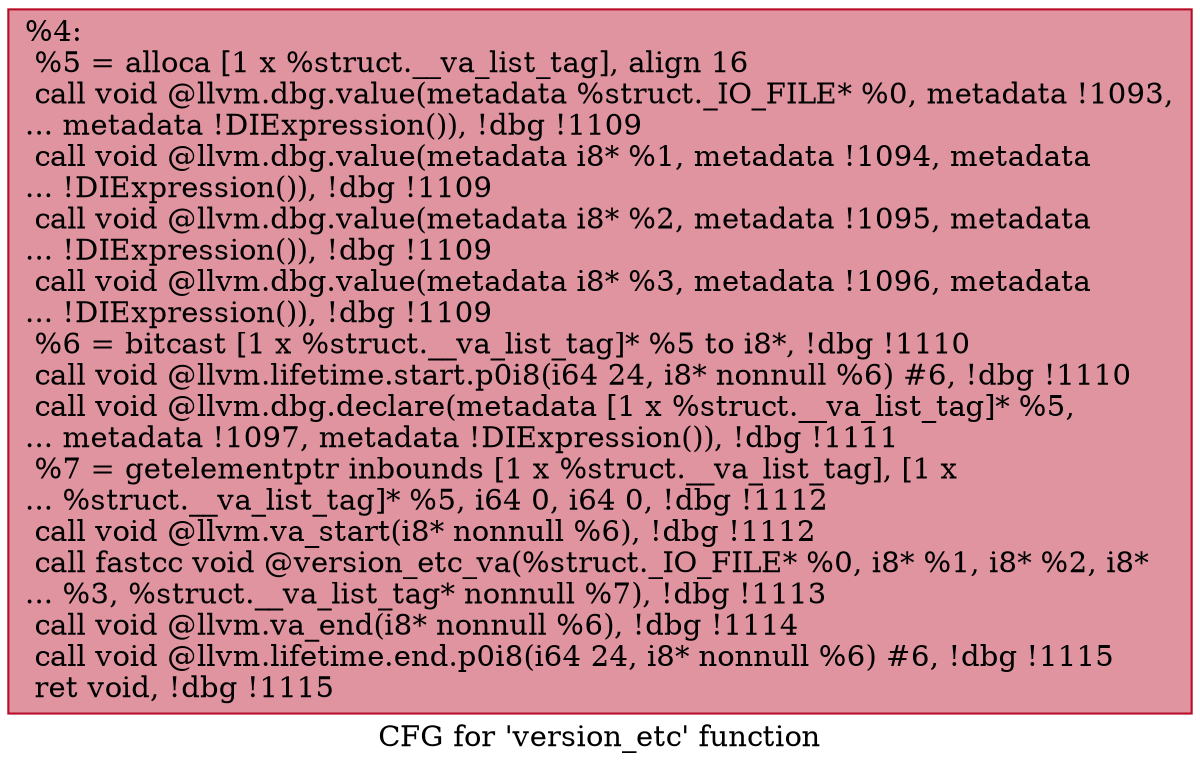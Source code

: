 digraph "CFG for 'version_etc' function" {
	label="CFG for 'version_etc' function";

	Node0x23bdef0 [shape=record,color="#b70d28ff", style=filled, fillcolor="#b70d2870",label="{%4:\l  %5 = alloca [1 x %struct.__va_list_tag], align 16\l  call void @llvm.dbg.value(metadata %struct._IO_FILE* %0, metadata !1093,\l... metadata !DIExpression()), !dbg !1109\l  call void @llvm.dbg.value(metadata i8* %1, metadata !1094, metadata\l... !DIExpression()), !dbg !1109\l  call void @llvm.dbg.value(metadata i8* %2, metadata !1095, metadata\l... !DIExpression()), !dbg !1109\l  call void @llvm.dbg.value(metadata i8* %3, metadata !1096, metadata\l... !DIExpression()), !dbg !1109\l  %6 = bitcast [1 x %struct.__va_list_tag]* %5 to i8*, !dbg !1110\l  call void @llvm.lifetime.start.p0i8(i64 24, i8* nonnull %6) #6, !dbg !1110\l  call void @llvm.dbg.declare(metadata [1 x %struct.__va_list_tag]* %5,\l... metadata !1097, metadata !DIExpression()), !dbg !1111\l  %7 = getelementptr inbounds [1 x %struct.__va_list_tag], [1 x\l... %struct.__va_list_tag]* %5, i64 0, i64 0, !dbg !1112\l  call void @llvm.va_start(i8* nonnull %6), !dbg !1112\l  call fastcc void @version_etc_va(%struct._IO_FILE* %0, i8* %1, i8* %2, i8*\l... %3, %struct.__va_list_tag* nonnull %7), !dbg !1113\l  call void @llvm.va_end(i8* nonnull %6), !dbg !1114\l  call void @llvm.lifetime.end.p0i8(i64 24, i8* nonnull %6) #6, !dbg !1115\l  ret void, !dbg !1115\l}"];
}
